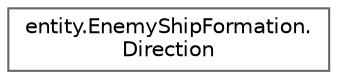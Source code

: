 digraph "Graphical Class Hierarchy"
{
 // LATEX_PDF_SIZE
  bgcolor="transparent";
  edge [fontname=Helvetica,fontsize=10,labelfontname=Helvetica,labelfontsize=10];
  node [fontname=Helvetica,fontsize=10,shape=box,height=0.2,width=0.4];
  rankdir="LR";
  Node0 [id="Node000000",label="entity.EnemyShipFormation.\lDirection",height=0.2,width=0.4,color="grey40", fillcolor="white", style="filled",URL="$enumentity_1_1_enemy_ship_formation_1_1_direction.html",tooltip="Directions the formation can move."];
}
